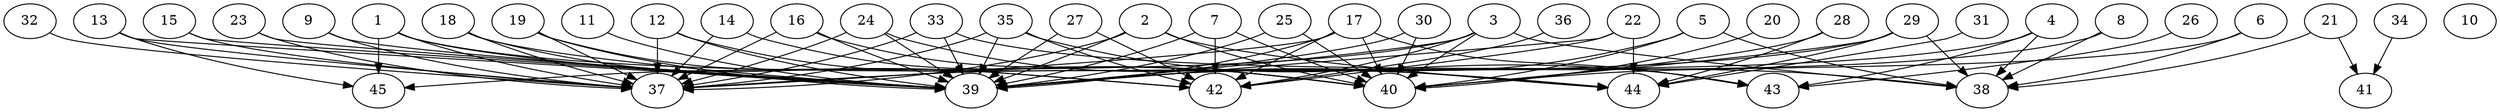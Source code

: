 // DAG automatically generated by daggen at Thu Oct  3 14:07:25 2019
// ./daggen --dot -n 45 --ccr 0.5 --fat 0.9 --regular 0.7 --density 0.7 --mindata 5242880 --maxdata 52428800 
digraph G {
  1 [size="72663040", alpha="0.07", expect_size="36331520"] 
  1 -> 37 [size ="36331520"]
  1 -> 39 [size ="36331520"]
  1 -> 44 [size ="36331520"]
  1 -> 45 [size ="36331520"]
  2 [size="64704512", alpha="0.11", expect_size="32352256"] 
  2 -> 37 [size ="32352256"]
  2 -> 39 [size ="32352256"]
  2 -> 40 [size ="32352256"]
  2 -> 44 [size ="32352256"]
  3 [size="28504064", alpha="0.04", expect_size="14252032"] 
  3 -> 38 [size ="14252032"]
  3 -> 39 [size ="14252032"]
  3 -> 40 [size ="14252032"]
  3 -> 42 [size ="14252032"]
  3 -> 45 [size ="14252032"]
  4 [size="61601792", alpha="0.19", expect_size="30800896"] 
  4 -> 38 [size ="30800896"]
  4 -> 39 [size ="30800896"]
  4 -> 43 [size ="30800896"]
  5 [size="63191040", alpha="0.04", expect_size="31595520"] 
  5 -> 38 [size ="31595520"]
  5 -> 39 [size ="31595520"]
  5 -> 40 [size ="31595520"]
  6 [size="103487488", alpha="0.09", expect_size="51743744"] 
  6 -> 38 [size ="51743744"]
  6 -> 40 [size ="51743744"]
  7 [size="86833152", alpha="0.07", expect_size="43416576"] 
  7 -> 39 [size ="43416576"]
  7 -> 40 [size ="43416576"]
  7 -> 42 [size ="43416576"]
  8 [size="34172928", alpha="0.13", expect_size="17086464"] 
  8 -> 38 [size ="17086464"]
  8 -> 39 [size ="17086464"]
  9 [size="71053312", alpha="0.06", expect_size="35526656"] 
  9 -> 37 [size ="35526656"]
  9 -> 39 [size ="35526656"]
  10 [size="80101376", alpha="0.04", expect_size="40050688"] 
  11 [size="19763200", alpha="0.18", expect_size="9881600"] 
  11 -> 39 [size ="9881600"]
  12 [size="55031808", alpha="0.14", expect_size="27515904"] 
  12 -> 37 [size ="27515904"]
  12 -> 39 [size ="27515904"]
  12 -> 40 [size ="27515904"]
  13 [size="13717504", alpha="0.08", expect_size="6858752"] 
  13 -> 37 [size ="6858752"]
  13 -> 39 [size ="6858752"]
  13 -> 45 [size ="6858752"]
  14 [size="34007040", alpha="0.10", expect_size="17003520"] 
  14 -> 37 [size ="17003520"]
  14 -> 40 [size ="17003520"]
  15 [size="29650944", alpha="0.06", expect_size="14825472"] 
  15 -> 37 [size ="14825472"]
  15 -> 39 [size ="14825472"]
  16 [size="47474688", alpha="0.05", expect_size="23737344"] 
  16 -> 37 [size ="23737344"]
  16 -> 39 [size ="23737344"]
  16 -> 40 [size ="23737344"]
  17 [size="90998784", alpha="0.10", expect_size="45499392"] 
  17 -> 37 [size ="45499392"]
  17 -> 39 [size ="45499392"]
  17 -> 40 [size ="45499392"]
  17 -> 42 [size ="45499392"]
  17 -> 43 [size ="45499392"]
  18 [size="28532736", alpha="0.13", expect_size="14266368"] 
  18 -> 37 [size ="14266368"]
  18 -> 39 [size ="14266368"]
  18 -> 42 [size ="14266368"]
  19 [size="91629568", alpha="0.06", expect_size="45814784"] 
  19 -> 37 [size ="45814784"]
  19 -> 39 [size ="45814784"]
  19 -> 42 [size ="45814784"]
  20 [size="24657920", alpha="0.11", expect_size="12328960"] 
  20 -> 40 [size ="12328960"]
  21 [size="41437184", alpha="0.09", expect_size="20718592"] 
  21 -> 38 [size ="20718592"]
  21 -> 41 [size ="20718592"]
  22 [size="32409600", alpha="0.19", expect_size="16204800"] 
  22 -> 39 [size ="16204800"]
  22 -> 42 [size ="16204800"]
  22 -> 44 [size ="16204800"]
  23 [size="98846720", alpha="0.13", expect_size="49423360"] 
  23 -> 37 [size ="49423360"]
  23 -> 39 [size ="49423360"]
  24 [size="39993344", alpha="0.17", expect_size="19996672"] 
  24 -> 37 [size ="19996672"]
  24 -> 39 [size ="19996672"]
  24 -> 44 [size ="19996672"]
  25 [size="85448704", alpha="0.13", expect_size="42724352"] 
  25 -> 39 [size ="42724352"]
  25 -> 40 [size ="42724352"]
  26 [size="18071552", alpha="0.08", expect_size="9035776"] 
  26 -> 43 [size ="9035776"]
  27 [size="42397696", alpha="0.20", expect_size="21198848"] 
  27 -> 39 [size ="21198848"]
  27 -> 42 [size ="21198848"]
  28 [size="87910400", alpha="0.16", expect_size="43955200"] 
  28 -> 40 [size ="43955200"]
  28 -> 44 [size ="43955200"]
  29 [size="53358592", alpha="0.05", expect_size="26679296"] 
  29 -> 37 [size ="26679296"]
  29 -> 38 [size ="26679296"]
  29 -> 40 [size ="26679296"]
  29 -> 44 [size ="26679296"]
  30 [size="79843328", alpha="0.10", expect_size="39921664"] 
  30 -> 39 [size ="39921664"]
  30 -> 40 [size ="39921664"]
  31 [size="36272128", alpha="0.16", expect_size="18136064"] 
  31 -> 44 [size ="18136064"]
  32 [size="79192064", alpha="0.11", expect_size="39596032"] 
  32 -> 37 [size ="39596032"]
  33 [size="74080256", alpha="0.08", expect_size="37040128"] 
  33 -> 37 [size ="37040128"]
  33 -> 38 [size ="37040128"]
  33 -> 39 [size ="37040128"]
  34 [size="38957056", alpha="0.09", expect_size="19478528"] 
  34 -> 41 [size ="19478528"]
  35 [size="24936448", alpha="0.14", expect_size="12468224"] 
  35 -> 37 [size ="12468224"]
  35 -> 39 [size ="12468224"]
  35 -> 42 [size ="12468224"]
  35 -> 43 [size ="12468224"]
  36 [size="84727808", alpha="0.07", expect_size="42363904"] 
  36 -> 42 [size ="42363904"]
  37 [size="28217344", alpha="0.17", expect_size="14108672"] 
  38 [size="26126336", alpha="0.11", expect_size="13063168"] 
  39 [size="102141952", alpha="0.03", expect_size="51070976"] 
  40 [size="33720320", alpha="0.17", expect_size="16860160"] 
  41 [size="79220736", alpha="0.18", expect_size="39610368"] 
  42 [size="59179008", alpha="0.03", expect_size="29589504"] 
  43 [size="18137088", alpha="0.07", expect_size="9068544"] 
  44 [size="53704704", alpha="0.17", expect_size="26852352"] 
  45 [size="95033344", alpha="0.04", expect_size="47516672"] 
}
